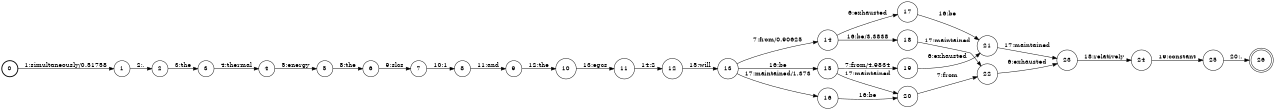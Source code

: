 digraph FST {
rankdir = LR;
size = "8.5,11";
label = "";
center = 1;
orientation = Portrait;
ranksep = "0.4";
nodesep = "0.25";
0 [label = "0", shape = circle, style = bold, fontsize = 14]
	0 -> 1 [label = "1:simultaneously/0.51758", fontsize = 14];
1 [label = "1", shape = circle, style = solid, fontsize = 14]
	1 -> 2 [label = "2:,", fontsize = 14];
2 [label = "2", shape = circle, style = solid, fontsize = 14]
	2 -> 3 [label = "3:the", fontsize = 14];
3 [label = "3", shape = circle, style = solid, fontsize = 14]
	3 -> 4 [label = "4:thermal", fontsize = 14];
4 [label = "4", shape = circle, style = solid, fontsize = 14]
	4 -> 5 [label = "5:energy", fontsize = 14];
5 [label = "5", shape = circle, style = solid, fontsize = 14]
	5 -> 6 [label = "8:the", fontsize = 14];
6 [label = "6", shape = circle, style = solid, fontsize = 14]
	6 -> 7 [label = "9:slcs", fontsize = 14];
7 [label = "7", shape = circle, style = solid, fontsize = 14]
	7 -> 8 [label = "10:1", fontsize = 14];
8 [label = "8", shape = circle, style = solid, fontsize = 14]
	8 -> 9 [label = "11:and", fontsize = 14];
9 [label = "9", shape = circle, style = solid, fontsize = 14]
	9 -> 10 [label = "12:the", fontsize = 14];
10 [label = "10", shape = circle, style = solid, fontsize = 14]
	10 -> 11 [label = "13:egcs", fontsize = 14];
11 [label = "11", shape = circle, style = solid, fontsize = 14]
	11 -> 12 [label = "14:2", fontsize = 14];
12 [label = "12", shape = circle, style = solid, fontsize = 14]
	12 -> 13 [label = "15:will", fontsize = 14];
13 [label = "13", shape = circle, style = solid, fontsize = 14]
	13 -> 14 [label = "7:from/0.90625", fontsize = 14];
	13 -> 15 [label = "16:be", fontsize = 14];
	13 -> 16 [label = "17:maintained/1.373", fontsize = 14];
14 [label = "14", shape = circle, style = solid, fontsize = 14]
	14 -> 17 [label = "6:exhausted", fontsize = 14];
	14 -> 18 [label = "16:be/3.3838", fontsize = 14];
15 [label = "15", shape = circle, style = solid, fontsize = 14]
	15 -> 19 [label = "7:from/4.9834", fontsize = 14];
	15 -> 20 [label = "17:maintained", fontsize = 14];
16 [label = "16", shape = circle, style = solid, fontsize = 14]
	16 -> 20 [label = "16:be", fontsize = 14];
17 [label = "17", shape = circle, style = solid, fontsize = 14]
	17 -> 21 [label = "16:be", fontsize = 14];
18 [label = "18", shape = circle, style = solid, fontsize = 14]
	18 -> 22 [label = "17:maintained", fontsize = 14];
19 [label = "19", shape = circle, style = solid, fontsize = 14]
	19 -> 21 [label = "6:exhausted", fontsize = 14];
20 [label = "20", shape = circle, style = solid, fontsize = 14]
	20 -> 22 [label = "7:from", fontsize = 14];
21 [label = "21", shape = circle, style = solid, fontsize = 14]
	21 -> 23 [label = "17:maintained", fontsize = 14];
22 [label = "22", shape = circle, style = solid, fontsize = 14]
	22 -> 23 [label = "6:exhausted", fontsize = 14];
23 [label = "23", shape = circle, style = solid, fontsize = 14]
	23 -> 24 [label = "18:relatively", fontsize = 14];
24 [label = "24", shape = circle, style = solid, fontsize = 14]
	24 -> 25 [label = "19:constant", fontsize = 14];
25 [label = "25", shape = circle, style = solid, fontsize = 14]
	25 -> 26 [label = "20:.", fontsize = 14];
26 [label = "26", shape = doublecircle, style = solid, fontsize = 14]
}
